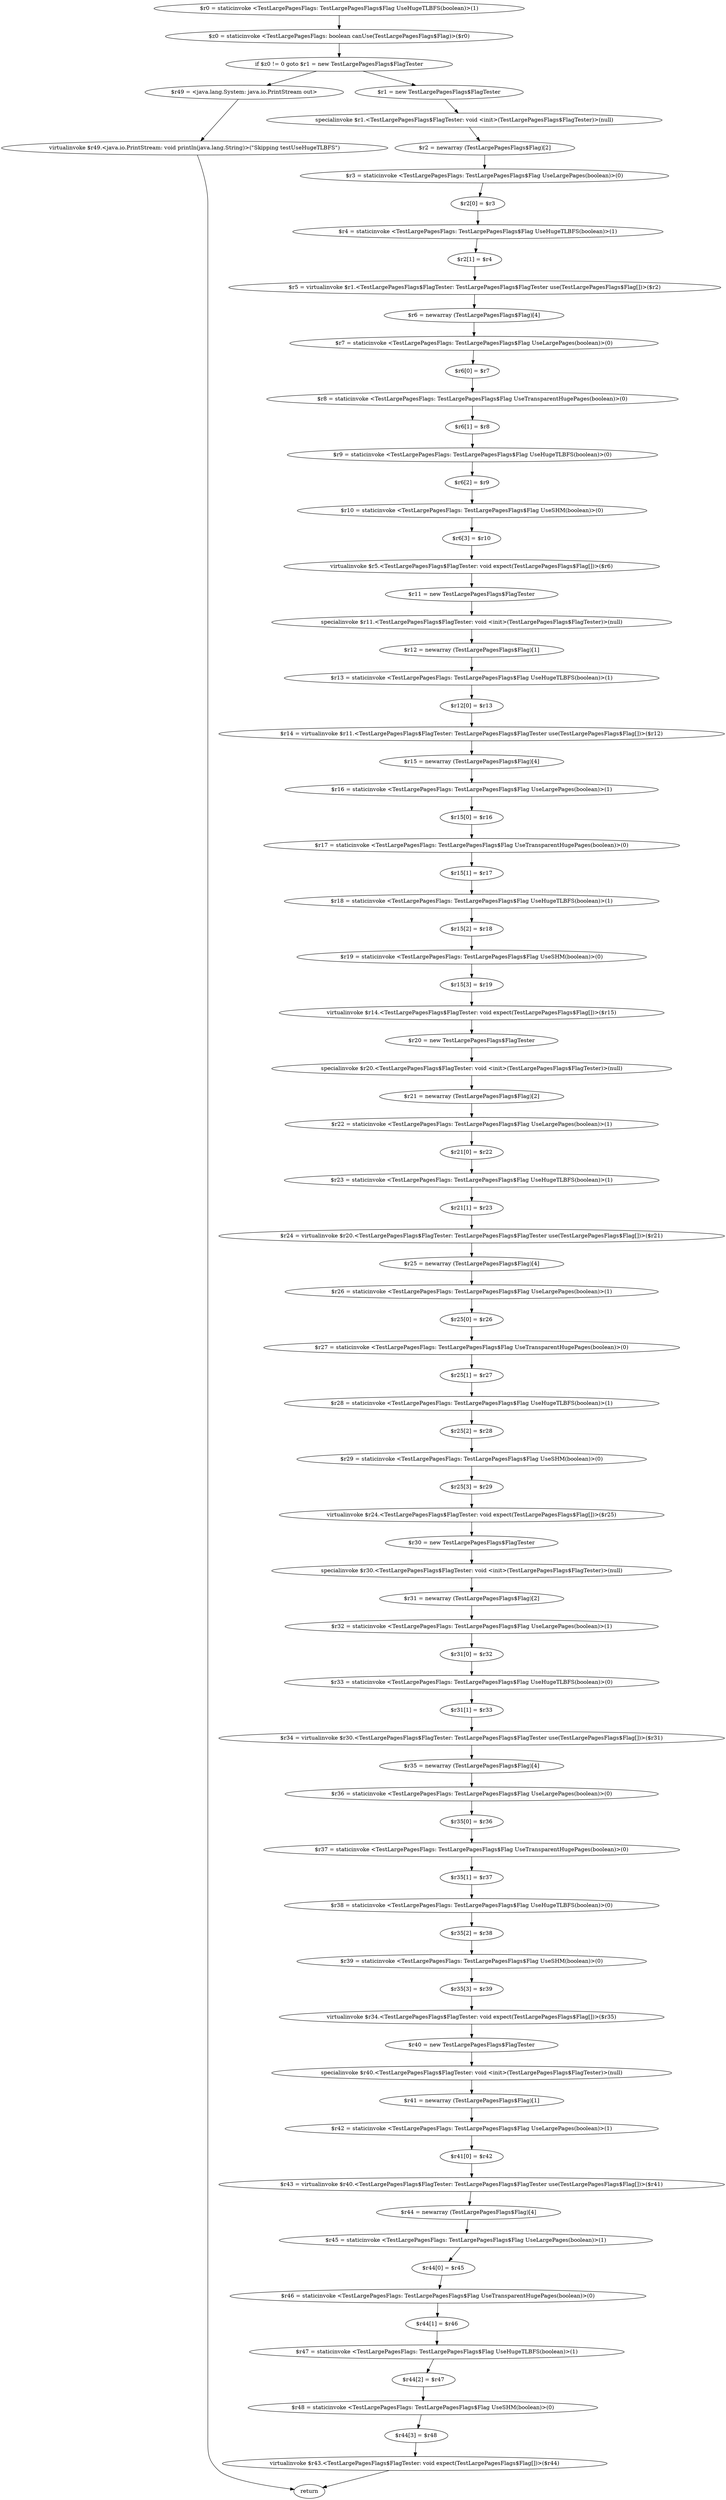 digraph "unitGraph" {
    "$r0 = staticinvoke <TestLargePagesFlags: TestLargePagesFlags$Flag UseHugeTLBFS(boolean)>(1)"
    "$z0 = staticinvoke <TestLargePagesFlags: boolean canUse(TestLargePagesFlags$Flag)>($r0)"
    "if $z0 != 0 goto $r1 = new TestLargePagesFlags$FlagTester"
    "$r49 = <java.lang.System: java.io.PrintStream out>"
    "virtualinvoke $r49.<java.io.PrintStream: void println(java.lang.String)>(\"Skipping testUseHugeTLBFS\")"
    "return"
    "$r1 = new TestLargePagesFlags$FlagTester"
    "specialinvoke $r1.<TestLargePagesFlags$FlagTester: void <init>(TestLargePagesFlags$FlagTester)>(null)"
    "$r2 = newarray (TestLargePagesFlags$Flag)[2]"
    "$r3 = staticinvoke <TestLargePagesFlags: TestLargePagesFlags$Flag UseLargePages(boolean)>(0)"
    "$r2[0] = $r3"
    "$r4 = staticinvoke <TestLargePagesFlags: TestLargePagesFlags$Flag UseHugeTLBFS(boolean)>(1)"
    "$r2[1] = $r4"
    "$r5 = virtualinvoke $r1.<TestLargePagesFlags$FlagTester: TestLargePagesFlags$FlagTester use(TestLargePagesFlags$Flag[])>($r2)"
    "$r6 = newarray (TestLargePagesFlags$Flag)[4]"
    "$r7 = staticinvoke <TestLargePagesFlags: TestLargePagesFlags$Flag UseLargePages(boolean)>(0)"
    "$r6[0] = $r7"
    "$r8 = staticinvoke <TestLargePagesFlags: TestLargePagesFlags$Flag UseTransparentHugePages(boolean)>(0)"
    "$r6[1] = $r8"
    "$r9 = staticinvoke <TestLargePagesFlags: TestLargePagesFlags$Flag UseHugeTLBFS(boolean)>(0)"
    "$r6[2] = $r9"
    "$r10 = staticinvoke <TestLargePagesFlags: TestLargePagesFlags$Flag UseSHM(boolean)>(0)"
    "$r6[3] = $r10"
    "virtualinvoke $r5.<TestLargePagesFlags$FlagTester: void expect(TestLargePagesFlags$Flag[])>($r6)"
    "$r11 = new TestLargePagesFlags$FlagTester"
    "specialinvoke $r11.<TestLargePagesFlags$FlagTester: void <init>(TestLargePagesFlags$FlagTester)>(null)"
    "$r12 = newarray (TestLargePagesFlags$Flag)[1]"
    "$r13 = staticinvoke <TestLargePagesFlags: TestLargePagesFlags$Flag UseHugeTLBFS(boolean)>(1)"
    "$r12[0] = $r13"
    "$r14 = virtualinvoke $r11.<TestLargePagesFlags$FlagTester: TestLargePagesFlags$FlagTester use(TestLargePagesFlags$Flag[])>($r12)"
    "$r15 = newarray (TestLargePagesFlags$Flag)[4]"
    "$r16 = staticinvoke <TestLargePagesFlags: TestLargePagesFlags$Flag UseLargePages(boolean)>(1)"
    "$r15[0] = $r16"
    "$r17 = staticinvoke <TestLargePagesFlags: TestLargePagesFlags$Flag UseTransparentHugePages(boolean)>(0)"
    "$r15[1] = $r17"
    "$r18 = staticinvoke <TestLargePagesFlags: TestLargePagesFlags$Flag UseHugeTLBFS(boolean)>(1)"
    "$r15[2] = $r18"
    "$r19 = staticinvoke <TestLargePagesFlags: TestLargePagesFlags$Flag UseSHM(boolean)>(0)"
    "$r15[3] = $r19"
    "virtualinvoke $r14.<TestLargePagesFlags$FlagTester: void expect(TestLargePagesFlags$Flag[])>($r15)"
    "$r20 = new TestLargePagesFlags$FlagTester"
    "specialinvoke $r20.<TestLargePagesFlags$FlagTester: void <init>(TestLargePagesFlags$FlagTester)>(null)"
    "$r21 = newarray (TestLargePagesFlags$Flag)[2]"
    "$r22 = staticinvoke <TestLargePagesFlags: TestLargePagesFlags$Flag UseLargePages(boolean)>(1)"
    "$r21[0] = $r22"
    "$r23 = staticinvoke <TestLargePagesFlags: TestLargePagesFlags$Flag UseHugeTLBFS(boolean)>(1)"
    "$r21[1] = $r23"
    "$r24 = virtualinvoke $r20.<TestLargePagesFlags$FlagTester: TestLargePagesFlags$FlagTester use(TestLargePagesFlags$Flag[])>($r21)"
    "$r25 = newarray (TestLargePagesFlags$Flag)[4]"
    "$r26 = staticinvoke <TestLargePagesFlags: TestLargePagesFlags$Flag UseLargePages(boolean)>(1)"
    "$r25[0] = $r26"
    "$r27 = staticinvoke <TestLargePagesFlags: TestLargePagesFlags$Flag UseTransparentHugePages(boolean)>(0)"
    "$r25[1] = $r27"
    "$r28 = staticinvoke <TestLargePagesFlags: TestLargePagesFlags$Flag UseHugeTLBFS(boolean)>(1)"
    "$r25[2] = $r28"
    "$r29 = staticinvoke <TestLargePagesFlags: TestLargePagesFlags$Flag UseSHM(boolean)>(0)"
    "$r25[3] = $r29"
    "virtualinvoke $r24.<TestLargePagesFlags$FlagTester: void expect(TestLargePagesFlags$Flag[])>($r25)"
    "$r30 = new TestLargePagesFlags$FlagTester"
    "specialinvoke $r30.<TestLargePagesFlags$FlagTester: void <init>(TestLargePagesFlags$FlagTester)>(null)"
    "$r31 = newarray (TestLargePagesFlags$Flag)[2]"
    "$r32 = staticinvoke <TestLargePagesFlags: TestLargePagesFlags$Flag UseLargePages(boolean)>(1)"
    "$r31[0] = $r32"
    "$r33 = staticinvoke <TestLargePagesFlags: TestLargePagesFlags$Flag UseHugeTLBFS(boolean)>(0)"
    "$r31[1] = $r33"
    "$r34 = virtualinvoke $r30.<TestLargePagesFlags$FlagTester: TestLargePagesFlags$FlagTester use(TestLargePagesFlags$Flag[])>($r31)"
    "$r35 = newarray (TestLargePagesFlags$Flag)[4]"
    "$r36 = staticinvoke <TestLargePagesFlags: TestLargePagesFlags$Flag UseLargePages(boolean)>(0)"
    "$r35[0] = $r36"
    "$r37 = staticinvoke <TestLargePagesFlags: TestLargePagesFlags$Flag UseTransparentHugePages(boolean)>(0)"
    "$r35[1] = $r37"
    "$r38 = staticinvoke <TestLargePagesFlags: TestLargePagesFlags$Flag UseHugeTLBFS(boolean)>(0)"
    "$r35[2] = $r38"
    "$r39 = staticinvoke <TestLargePagesFlags: TestLargePagesFlags$Flag UseSHM(boolean)>(0)"
    "$r35[3] = $r39"
    "virtualinvoke $r34.<TestLargePagesFlags$FlagTester: void expect(TestLargePagesFlags$Flag[])>($r35)"
    "$r40 = new TestLargePagesFlags$FlagTester"
    "specialinvoke $r40.<TestLargePagesFlags$FlagTester: void <init>(TestLargePagesFlags$FlagTester)>(null)"
    "$r41 = newarray (TestLargePagesFlags$Flag)[1]"
    "$r42 = staticinvoke <TestLargePagesFlags: TestLargePagesFlags$Flag UseLargePages(boolean)>(1)"
    "$r41[0] = $r42"
    "$r43 = virtualinvoke $r40.<TestLargePagesFlags$FlagTester: TestLargePagesFlags$FlagTester use(TestLargePagesFlags$Flag[])>($r41)"
    "$r44 = newarray (TestLargePagesFlags$Flag)[4]"
    "$r45 = staticinvoke <TestLargePagesFlags: TestLargePagesFlags$Flag UseLargePages(boolean)>(1)"
    "$r44[0] = $r45"
    "$r46 = staticinvoke <TestLargePagesFlags: TestLargePagesFlags$Flag UseTransparentHugePages(boolean)>(0)"
    "$r44[1] = $r46"
    "$r47 = staticinvoke <TestLargePagesFlags: TestLargePagesFlags$Flag UseHugeTLBFS(boolean)>(1)"
    "$r44[2] = $r47"
    "$r48 = staticinvoke <TestLargePagesFlags: TestLargePagesFlags$Flag UseSHM(boolean)>(0)"
    "$r44[3] = $r48"
    "virtualinvoke $r43.<TestLargePagesFlags$FlagTester: void expect(TestLargePagesFlags$Flag[])>($r44)"
    "$r0 = staticinvoke <TestLargePagesFlags: TestLargePagesFlags$Flag UseHugeTLBFS(boolean)>(1)"->"$z0 = staticinvoke <TestLargePagesFlags: boolean canUse(TestLargePagesFlags$Flag)>($r0)";
    "$z0 = staticinvoke <TestLargePagesFlags: boolean canUse(TestLargePagesFlags$Flag)>($r0)"->"if $z0 != 0 goto $r1 = new TestLargePagesFlags$FlagTester";
    "if $z0 != 0 goto $r1 = new TestLargePagesFlags$FlagTester"->"$r49 = <java.lang.System: java.io.PrintStream out>";
    "if $z0 != 0 goto $r1 = new TestLargePagesFlags$FlagTester"->"$r1 = new TestLargePagesFlags$FlagTester";
    "$r49 = <java.lang.System: java.io.PrintStream out>"->"virtualinvoke $r49.<java.io.PrintStream: void println(java.lang.String)>(\"Skipping testUseHugeTLBFS\")";
    "virtualinvoke $r49.<java.io.PrintStream: void println(java.lang.String)>(\"Skipping testUseHugeTLBFS\")"->"return";
    "$r1 = new TestLargePagesFlags$FlagTester"->"specialinvoke $r1.<TestLargePagesFlags$FlagTester: void <init>(TestLargePagesFlags$FlagTester)>(null)";
    "specialinvoke $r1.<TestLargePagesFlags$FlagTester: void <init>(TestLargePagesFlags$FlagTester)>(null)"->"$r2 = newarray (TestLargePagesFlags$Flag)[2]";
    "$r2 = newarray (TestLargePagesFlags$Flag)[2]"->"$r3 = staticinvoke <TestLargePagesFlags: TestLargePagesFlags$Flag UseLargePages(boolean)>(0)";
    "$r3 = staticinvoke <TestLargePagesFlags: TestLargePagesFlags$Flag UseLargePages(boolean)>(0)"->"$r2[0] = $r3";
    "$r2[0] = $r3"->"$r4 = staticinvoke <TestLargePagesFlags: TestLargePagesFlags$Flag UseHugeTLBFS(boolean)>(1)";
    "$r4 = staticinvoke <TestLargePagesFlags: TestLargePagesFlags$Flag UseHugeTLBFS(boolean)>(1)"->"$r2[1] = $r4";
    "$r2[1] = $r4"->"$r5 = virtualinvoke $r1.<TestLargePagesFlags$FlagTester: TestLargePagesFlags$FlagTester use(TestLargePagesFlags$Flag[])>($r2)";
    "$r5 = virtualinvoke $r1.<TestLargePagesFlags$FlagTester: TestLargePagesFlags$FlagTester use(TestLargePagesFlags$Flag[])>($r2)"->"$r6 = newarray (TestLargePagesFlags$Flag)[4]";
    "$r6 = newarray (TestLargePagesFlags$Flag)[4]"->"$r7 = staticinvoke <TestLargePagesFlags: TestLargePagesFlags$Flag UseLargePages(boolean)>(0)";
    "$r7 = staticinvoke <TestLargePagesFlags: TestLargePagesFlags$Flag UseLargePages(boolean)>(0)"->"$r6[0] = $r7";
    "$r6[0] = $r7"->"$r8 = staticinvoke <TestLargePagesFlags: TestLargePagesFlags$Flag UseTransparentHugePages(boolean)>(0)";
    "$r8 = staticinvoke <TestLargePagesFlags: TestLargePagesFlags$Flag UseTransparentHugePages(boolean)>(0)"->"$r6[1] = $r8";
    "$r6[1] = $r8"->"$r9 = staticinvoke <TestLargePagesFlags: TestLargePagesFlags$Flag UseHugeTLBFS(boolean)>(0)";
    "$r9 = staticinvoke <TestLargePagesFlags: TestLargePagesFlags$Flag UseHugeTLBFS(boolean)>(0)"->"$r6[2] = $r9";
    "$r6[2] = $r9"->"$r10 = staticinvoke <TestLargePagesFlags: TestLargePagesFlags$Flag UseSHM(boolean)>(0)";
    "$r10 = staticinvoke <TestLargePagesFlags: TestLargePagesFlags$Flag UseSHM(boolean)>(0)"->"$r6[3] = $r10";
    "$r6[3] = $r10"->"virtualinvoke $r5.<TestLargePagesFlags$FlagTester: void expect(TestLargePagesFlags$Flag[])>($r6)";
    "virtualinvoke $r5.<TestLargePagesFlags$FlagTester: void expect(TestLargePagesFlags$Flag[])>($r6)"->"$r11 = new TestLargePagesFlags$FlagTester";
    "$r11 = new TestLargePagesFlags$FlagTester"->"specialinvoke $r11.<TestLargePagesFlags$FlagTester: void <init>(TestLargePagesFlags$FlagTester)>(null)";
    "specialinvoke $r11.<TestLargePagesFlags$FlagTester: void <init>(TestLargePagesFlags$FlagTester)>(null)"->"$r12 = newarray (TestLargePagesFlags$Flag)[1]";
    "$r12 = newarray (TestLargePagesFlags$Flag)[1]"->"$r13 = staticinvoke <TestLargePagesFlags: TestLargePagesFlags$Flag UseHugeTLBFS(boolean)>(1)";
    "$r13 = staticinvoke <TestLargePagesFlags: TestLargePagesFlags$Flag UseHugeTLBFS(boolean)>(1)"->"$r12[0] = $r13";
    "$r12[0] = $r13"->"$r14 = virtualinvoke $r11.<TestLargePagesFlags$FlagTester: TestLargePagesFlags$FlagTester use(TestLargePagesFlags$Flag[])>($r12)";
    "$r14 = virtualinvoke $r11.<TestLargePagesFlags$FlagTester: TestLargePagesFlags$FlagTester use(TestLargePagesFlags$Flag[])>($r12)"->"$r15 = newarray (TestLargePagesFlags$Flag)[4]";
    "$r15 = newarray (TestLargePagesFlags$Flag)[4]"->"$r16 = staticinvoke <TestLargePagesFlags: TestLargePagesFlags$Flag UseLargePages(boolean)>(1)";
    "$r16 = staticinvoke <TestLargePagesFlags: TestLargePagesFlags$Flag UseLargePages(boolean)>(1)"->"$r15[0] = $r16";
    "$r15[0] = $r16"->"$r17 = staticinvoke <TestLargePagesFlags: TestLargePagesFlags$Flag UseTransparentHugePages(boolean)>(0)";
    "$r17 = staticinvoke <TestLargePagesFlags: TestLargePagesFlags$Flag UseTransparentHugePages(boolean)>(0)"->"$r15[1] = $r17";
    "$r15[1] = $r17"->"$r18 = staticinvoke <TestLargePagesFlags: TestLargePagesFlags$Flag UseHugeTLBFS(boolean)>(1)";
    "$r18 = staticinvoke <TestLargePagesFlags: TestLargePagesFlags$Flag UseHugeTLBFS(boolean)>(1)"->"$r15[2] = $r18";
    "$r15[2] = $r18"->"$r19 = staticinvoke <TestLargePagesFlags: TestLargePagesFlags$Flag UseSHM(boolean)>(0)";
    "$r19 = staticinvoke <TestLargePagesFlags: TestLargePagesFlags$Flag UseSHM(boolean)>(0)"->"$r15[3] = $r19";
    "$r15[3] = $r19"->"virtualinvoke $r14.<TestLargePagesFlags$FlagTester: void expect(TestLargePagesFlags$Flag[])>($r15)";
    "virtualinvoke $r14.<TestLargePagesFlags$FlagTester: void expect(TestLargePagesFlags$Flag[])>($r15)"->"$r20 = new TestLargePagesFlags$FlagTester";
    "$r20 = new TestLargePagesFlags$FlagTester"->"specialinvoke $r20.<TestLargePagesFlags$FlagTester: void <init>(TestLargePagesFlags$FlagTester)>(null)";
    "specialinvoke $r20.<TestLargePagesFlags$FlagTester: void <init>(TestLargePagesFlags$FlagTester)>(null)"->"$r21 = newarray (TestLargePagesFlags$Flag)[2]";
    "$r21 = newarray (TestLargePagesFlags$Flag)[2]"->"$r22 = staticinvoke <TestLargePagesFlags: TestLargePagesFlags$Flag UseLargePages(boolean)>(1)";
    "$r22 = staticinvoke <TestLargePagesFlags: TestLargePagesFlags$Flag UseLargePages(boolean)>(1)"->"$r21[0] = $r22";
    "$r21[0] = $r22"->"$r23 = staticinvoke <TestLargePagesFlags: TestLargePagesFlags$Flag UseHugeTLBFS(boolean)>(1)";
    "$r23 = staticinvoke <TestLargePagesFlags: TestLargePagesFlags$Flag UseHugeTLBFS(boolean)>(1)"->"$r21[1] = $r23";
    "$r21[1] = $r23"->"$r24 = virtualinvoke $r20.<TestLargePagesFlags$FlagTester: TestLargePagesFlags$FlagTester use(TestLargePagesFlags$Flag[])>($r21)";
    "$r24 = virtualinvoke $r20.<TestLargePagesFlags$FlagTester: TestLargePagesFlags$FlagTester use(TestLargePagesFlags$Flag[])>($r21)"->"$r25 = newarray (TestLargePagesFlags$Flag)[4]";
    "$r25 = newarray (TestLargePagesFlags$Flag)[4]"->"$r26 = staticinvoke <TestLargePagesFlags: TestLargePagesFlags$Flag UseLargePages(boolean)>(1)";
    "$r26 = staticinvoke <TestLargePagesFlags: TestLargePagesFlags$Flag UseLargePages(boolean)>(1)"->"$r25[0] = $r26";
    "$r25[0] = $r26"->"$r27 = staticinvoke <TestLargePagesFlags: TestLargePagesFlags$Flag UseTransparentHugePages(boolean)>(0)";
    "$r27 = staticinvoke <TestLargePagesFlags: TestLargePagesFlags$Flag UseTransparentHugePages(boolean)>(0)"->"$r25[1] = $r27";
    "$r25[1] = $r27"->"$r28 = staticinvoke <TestLargePagesFlags: TestLargePagesFlags$Flag UseHugeTLBFS(boolean)>(1)";
    "$r28 = staticinvoke <TestLargePagesFlags: TestLargePagesFlags$Flag UseHugeTLBFS(boolean)>(1)"->"$r25[2] = $r28";
    "$r25[2] = $r28"->"$r29 = staticinvoke <TestLargePagesFlags: TestLargePagesFlags$Flag UseSHM(boolean)>(0)";
    "$r29 = staticinvoke <TestLargePagesFlags: TestLargePagesFlags$Flag UseSHM(boolean)>(0)"->"$r25[3] = $r29";
    "$r25[3] = $r29"->"virtualinvoke $r24.<TestLargePagesFlags$FlagTester: void expect(TestLargePagesFlags$Flag[])>($r25)";
    "virtualinvoke $r24.<TestLargePagesFlags$FlagTester: void expect(TestLargePagesFlags$Flag[])>($r25)"->"$r30 = new TestLargePagesFlags$FlagTester";
    "$r30 = new TestLargePagesFlags$FlagTester"->"specialinvoke $r30.<TestLargePagesFlags$FlagTester: void <init>(TestLargePagesFlags$FlagTester)>(null)";
    "specialinvoke $r30.<TestLargePagesFlags$FlagTester: void <init>(TestLargePagesFlags$FlagTester)>(null)"->"$r31 = newarray (TestLargePagesFlags$Flag)[2]";
    "$r31 = newarray (TestLargePagesFlags$Flag)[2]"->"$r32 = staticinvoke <TestLargePagesFlags: TestLargePagesFlags$Flag UseLargePages(boolean)>(1)";
    "$r32 = staticinvoke <TestLargePagesFlags: TestLargePagesFlags$Flag UseLargePages(boolean)>(1)"->"$r31[0] = $r32";
    "$r31[0] = $r32"->"$r33 = staticinvoke <TestLargePagesFlags: TestLargePagesFlags$Flag UseHugeTLBFS(boolean)>(0)";
    "$r33 = staticinvoke <TestLargePagesFlags: TestLargePagesFlags$Flag UseHugeTLBFS(boolean)>(0)"->"$r31[1] = $r33";
    "$r31[1] = $r33"->"$r34 = virtualinvoke $r30.<TestLargePagesFlags$FlagTester: TestLargePagesFlags$FlagTester use(TestLargePagesFlags$Flag[])>($r31)";
    "$r34 = virtualinvoke $r30.<TestLargePagesFlags$FlagTester: TestLargePagesFlags$FlagTester use(TestLargePagesFlags$Flag[])>($r31)"->"$r35 = newarray (TestLargePagesFlags$Flag)[4]";
    "$r35 = newarray (TestLargePagesFlags$Flag)[4]"->"$r36 = staticinvoke <TestLargePagesFlags: TestLargePagesFlags$Flag UseLargePages(boolean)>(0)";
    "$r36 = staticinvoke <TestLargePagesFlags: TestLargePagesFlags$Flag UseLargePages(boolean)>(0)"->"$r35[0] = $r36";
    "$r35[0] = $r36"->"$r37 = staticinvoke <TestLargePagesFlags: TestLargePagesFlags$Flag UseTransparentHugePages(boolean)>(0)";
    "$r37 = staticinvoke <TestLargePagesFlags: TestLargePagesFlags$Flag UseTransparentHugePages(boolean)>(0)"->"$r35[1] = $r37";
    "$r35[1] = $r37"->"$r38 = staticinvoke <TestLargePagesFlags: TestLargePagesFlags$Flag UseHugeTLBFS(boolean)>(0)";
    "$r38 = staticinvoke <TestLargePagesFlags: TestLargePagesFlags$Flag UseHugeTLBFS(boolean)>(0)"->"$r35[2] = $r38";
    "$r35[2] = $r38"->"$r39 = staticinvoke <TestLargePagesFlags: TestLargePagesFlags$Flag UseSHM(boolean)>(0)";
    "$r39 = staticinvoke <TestLargePagesFlags: TestLargePagesFlags$Flag UseSHM(boolean)>(0)"->"$r35[3] = $r39";
    "$r35[3] = $r39"->"virtualinvoke $r34.<TestLargePagesFlags$FlagTester: void expect(TestLargePagesFlags$Flag[])>($r35)";
    "virtualinvoke $r34.<TestLargePagesFlags$FlagTester: void expect(TestLargePagesFlags$Flag[])>($r35)"->"$r40 = new TestLargePagesFlags$FlagTester";
    "$r40 = new TestLargePagesFlags$FlagTester"->"specialinvoke $r40.<TestLargePagesFlags$FlagTester: void <init>(TestLargePagesFlags$FlagTester)>(null)";
    "specialinvoke $r40.<TestLargePagesFlags$FlagTester: void <init>(TestLargePagesFlags$FlagTester)>(null)"->"$r41 = newarray (TestLargePagesFlags$Flag)[1]";
    "$r41 = newarray (TestLargePagesFlags$Flag)[1]"->"$r42 = staticinvoke <TestLargePagesFlags: TestLargePagesFlags$Flag UseLargePages(boolean)>(1)";
    "$r42 = staticinvoke <TestLargePagesFlags: TestLargePagesFlags$Flag UseLargePages(boolean)>(1)"->"$r41[0] = $r42";
    "$r41[0] = $r42"->"$r43 = virtualinvoke $r40.<TestLargePagesFlags$FlagTester: TestLargePagesFlags$FlagTester use(TestLargePagesFlags$Flag[])>($r41)";
    "$r43 = virtualinvoke $r40.<TestLargePagesFlags$FlagTester: TestLargePagesFlags$FlagTester use(TestLargePagesFlags$Flag[])>($r41)"->"$r44 = newarray (TestLargePagesFlags$Flag)[4]";
    "$r44 = newarray (TestLargePagesFlags$Flag)[4]"->"$r45 = staticinvoke <TestLargePagesFlags: TestLargePagesFlags$Flag UseLargePages(boolean)>(1)";
    "$r45 = staticinvoke <TestLargePagesFlags: TestLargePagesFlags$Flag UseLargePages(boolean)>(1)"->"$r44[0] = $r45";
    "$r44[0] = $r45"->"$r46 = staticinvoke <TestLargePagesFlags: TestLargePagesFlags$Flag UseTransparentHugePages(boolean)>(0)";
    "$r46 = staticinvoke <TestLargePagesFlags: TestLargePagesFlags$Flag UseTransparentHugePages(boolean)>(0)"->"$r44[1] = $r46";
    "$r44[1] = $r46"->"$r47 = staticinvoke <TestLargePagesFlags: TestLargePagesFlags$Flag UseHugeTLBFS(boolean)>(1)";
    "$r47 = staticinvoke <TestLargePagesFlags: TestLargePagesFlags$Flag UseHugeTLBFS(boolean)>(1)"->"$r44[2] = $r47";
    "$r44[2] = $r47"->"$r48 = staticinvoke <TestLargePagesFlags: TestLargePagesFlags$Flag UseSHM(boolean)>(0)";
    "$r48 = staticinvoke <TestLargePagesFlags: TestLargePagesFlags$Flag UseSHM(boolean)>(0)"->"$r44[3] = $r48";
    "$r44[3] = $r48"->"virtualinvoke $r43.<TestLargePagesFlags$FlagTester: void expect(TestLargePagesFlags$Flag[])>($r44)";
    "virtualinvoke $r43.<TestLargePagesFlags$FlagTester: void expect(TestLargePagesFlags$Flag[])>($r44)"->"return";
}
